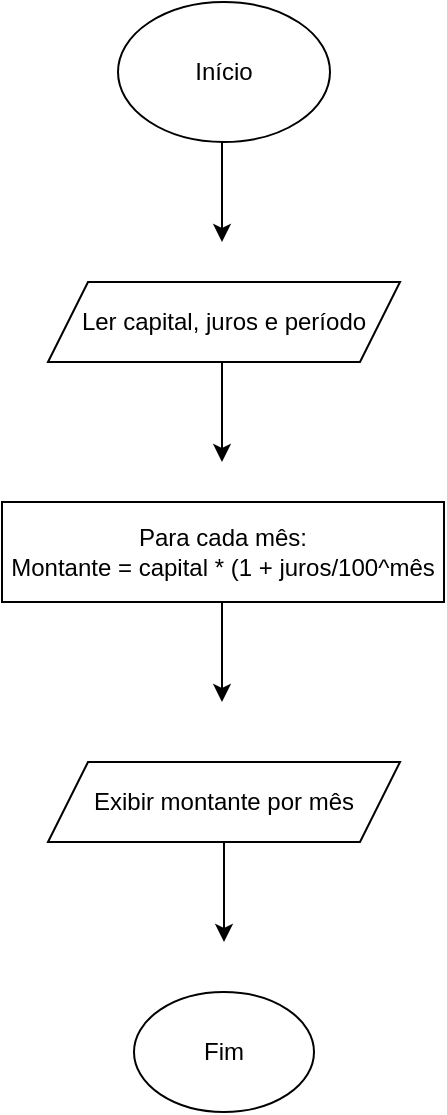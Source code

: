 <mxfile version="24.9.1">
  <diagram name="Página-1" id="-p6zpxklJYt3CS46reNm">
    <mxGraphModel dx="1549" dy="712" grid="1" gridSize="10" guides="1" tooltips="1" connect="1" arrows="1" fold="1" page="1" pageScale="1" pageWidth="827" pageHeight="1169" math="0" shadow="0">
      <root>
        <mxCell id="0" />
        <mxCell id="1" parent="0" />
        <mxCell id="2AebwueBmRxetbE40JdJ-1" value="Início" style="ellipse;whiteSpace=wrap;html=1;" vertex="1" parent="1">
          <mxGeometry x="361" y="60" width="106" height="70" as="geometry" />
        </mxCell>
        <mxCell id="2AebwueBmRxetbE40JdJ-2" value="" style="endArrow=classic;html=1;rounded=0;" edge="1" parent="1">
          <mxGeometry width="50" height="50" relative="1" as="geometry">
            <mxPoint x="413" y="130" as="sourcePoint" />
            <mxPoint x="413" y="180" as="targetPoint" />
          </mxGeometry>
        </mxCell>
        <mxCell id="2AebwueBmRxetbE40JdJ-3" value="Ler capital, juros e período" style="shape=parallelogram;perimeter=parallelogramPerimeter;whiteSpace=wrap;html=1;fixedSize=1;" vertex="1" parent="1">
          <mxGeometry x="326" y="200" width="176" height="40" as="geometry" />
        </mxCell>
        <mxCell id="2AebwueBmRxetbE40JdJ-4" value="" style="endArrow=classic;html=1;rounded=0;" edge="1" parent="1">
          <mxGeometry width="50" height="50" relative="1" as="geometry">
            <mxPoint x="413" y="240" as="sourcePoint" />
            <mxPoint x="413" y="290" as="targetPoint" />
          </mxGeometry>
        </mxCell>
        <mxCell id="2AebwueBmRxetbE40JdJ-5" value="Para cada mês:&lt;div&gt;Montante = capital * (1 + juros/100^mês&lt;/div&gt;" style="rounded=0;whiteSpace=wrap;html=1;" vertex="1" parent="1">
          <mxGeometry x="303" y="310" width="221" height="50" as="geometry" />
        </mxCell>
        <mxCell id="2AebwueBmRxetbE40JdJ-6" value="" style="endArrow=classic;html=1;rounded=0;" edge="1" parent="1">
          <mxGeometry width="50" height="50" relative="1" as="geometry">
            <mxPoint x="413" y="360" as="sourcePoint" />
            <mxPoint x="413" y="410" as="targetPoint" />
          </mxGeometry>
        </mxCell>
        <mxCell id="2AebwueBmRxetbE40JdJ-7" value="Exibir montante por mês" style="shape=parallelogram;perimeter=parallelogramPerimeter;whiteSpace=wrap;html=1;fixedSize=1;" vertex="1" parent="1">
          <mxGeometry x="326" y="440" width="176" height="40" as="geometry" />
        </mxCell>
        <mxCell id="2AebwueBmRxetbE40JdJ-8" value="" style="endArrow=classic;html=1;rounded=0;" edge="1" parent="1">
          <mxGeometry width="50" height="50" relative="1" as="geometry">
            <mxPoint x="414" y="480" as="sourcePoint" />
            <mxPoint x="414" y="530" as="targetPoint" />
          </mxGeometry>
        </mxCell>
        <mxCell id="2AebwueBmRxetbE40JdJ-9" value="Fim" style="ellipse;whiteSpace=wrap;html=1;" vertex="1" parent="1">
          <mxGeometry x="369" y="555" width="90" height="60" as="geometry" />
        </mxCell>
      </root>
    </mxGraphModel>
  </diagram>
</mxfile>
